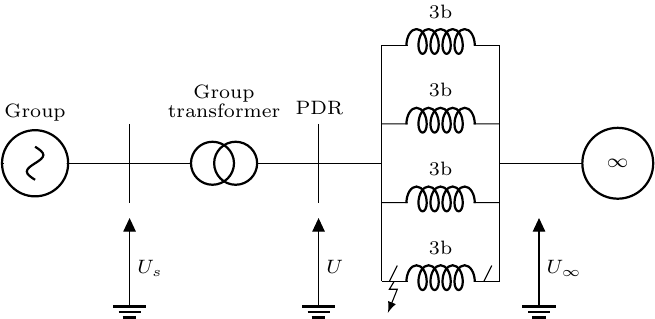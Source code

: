 \documentclass[crop,tikz]{standalone}
\usepackage{circuitikz}
\usetikzlibrary{arrows}
\tikzset{
  font={\fontsize{7pt}{7}\selectfont}}
\begin{document}
\begin{tikzpicture}
    \draw   (0.2,0) to [vsourcesin,l=Group] (1,0)
    to [draw,voosource,align=center,l={Group\\ transformer}]  node[above,yshift=0.5cm] {PDR} (5,0);
    \draw (5,-0.5) [L,l=3b]  to (6.5,-0.5);
    \draw (5,-1.5) [L,l=3b]  to (6.5,-1.5);
    \draw (5,1.5) [L,l=3b]  to (6.5,1.5);
    \draw (5,0.5) [L,l=3b]  to (6.5,0.5);
    \draw (5,-1.5) to (5,1.5);
    \draw (6.5,-1.5) to (6.5,1.5);
    \draw (6.5,0) to  (8.0,0) node[draw,thick,circle,minimum width=9mm,fill=white]{$\infty$};
    \draw (5.1,-1.5) to (5.2,-1.3);
    \draw (6.3,-1.5) to (6.4,-1.3);
    \draw[-{latex[length=1mm]}] (5.16,-1.5) to (5.1,-1.6) to (5.2,-1.6) -> (5.08,-1.9);
    \draw (1.8,0.5) to (1.8,-0.5);
    \draw (4.2,0.5) to (4.2,-0.5);
    \draw (1.8,-1.4) node[ground]{~$U_s$} to (1.8,-0.8) to [short,i=$$] (1.8,-0.8); 
    \draw (4.2,-1.4) node[ground]{~$U$} -- (4.2,-0.8) to [short,i=$$] (4.2,-0.8); 
    \draw (7.0,-1.4) node[ground]{~$U_\infty$} -- (7.0,-0.8) to [short,i=$$] (7.0,-0.8); 
\end{tikzpicture}
\end{document}
